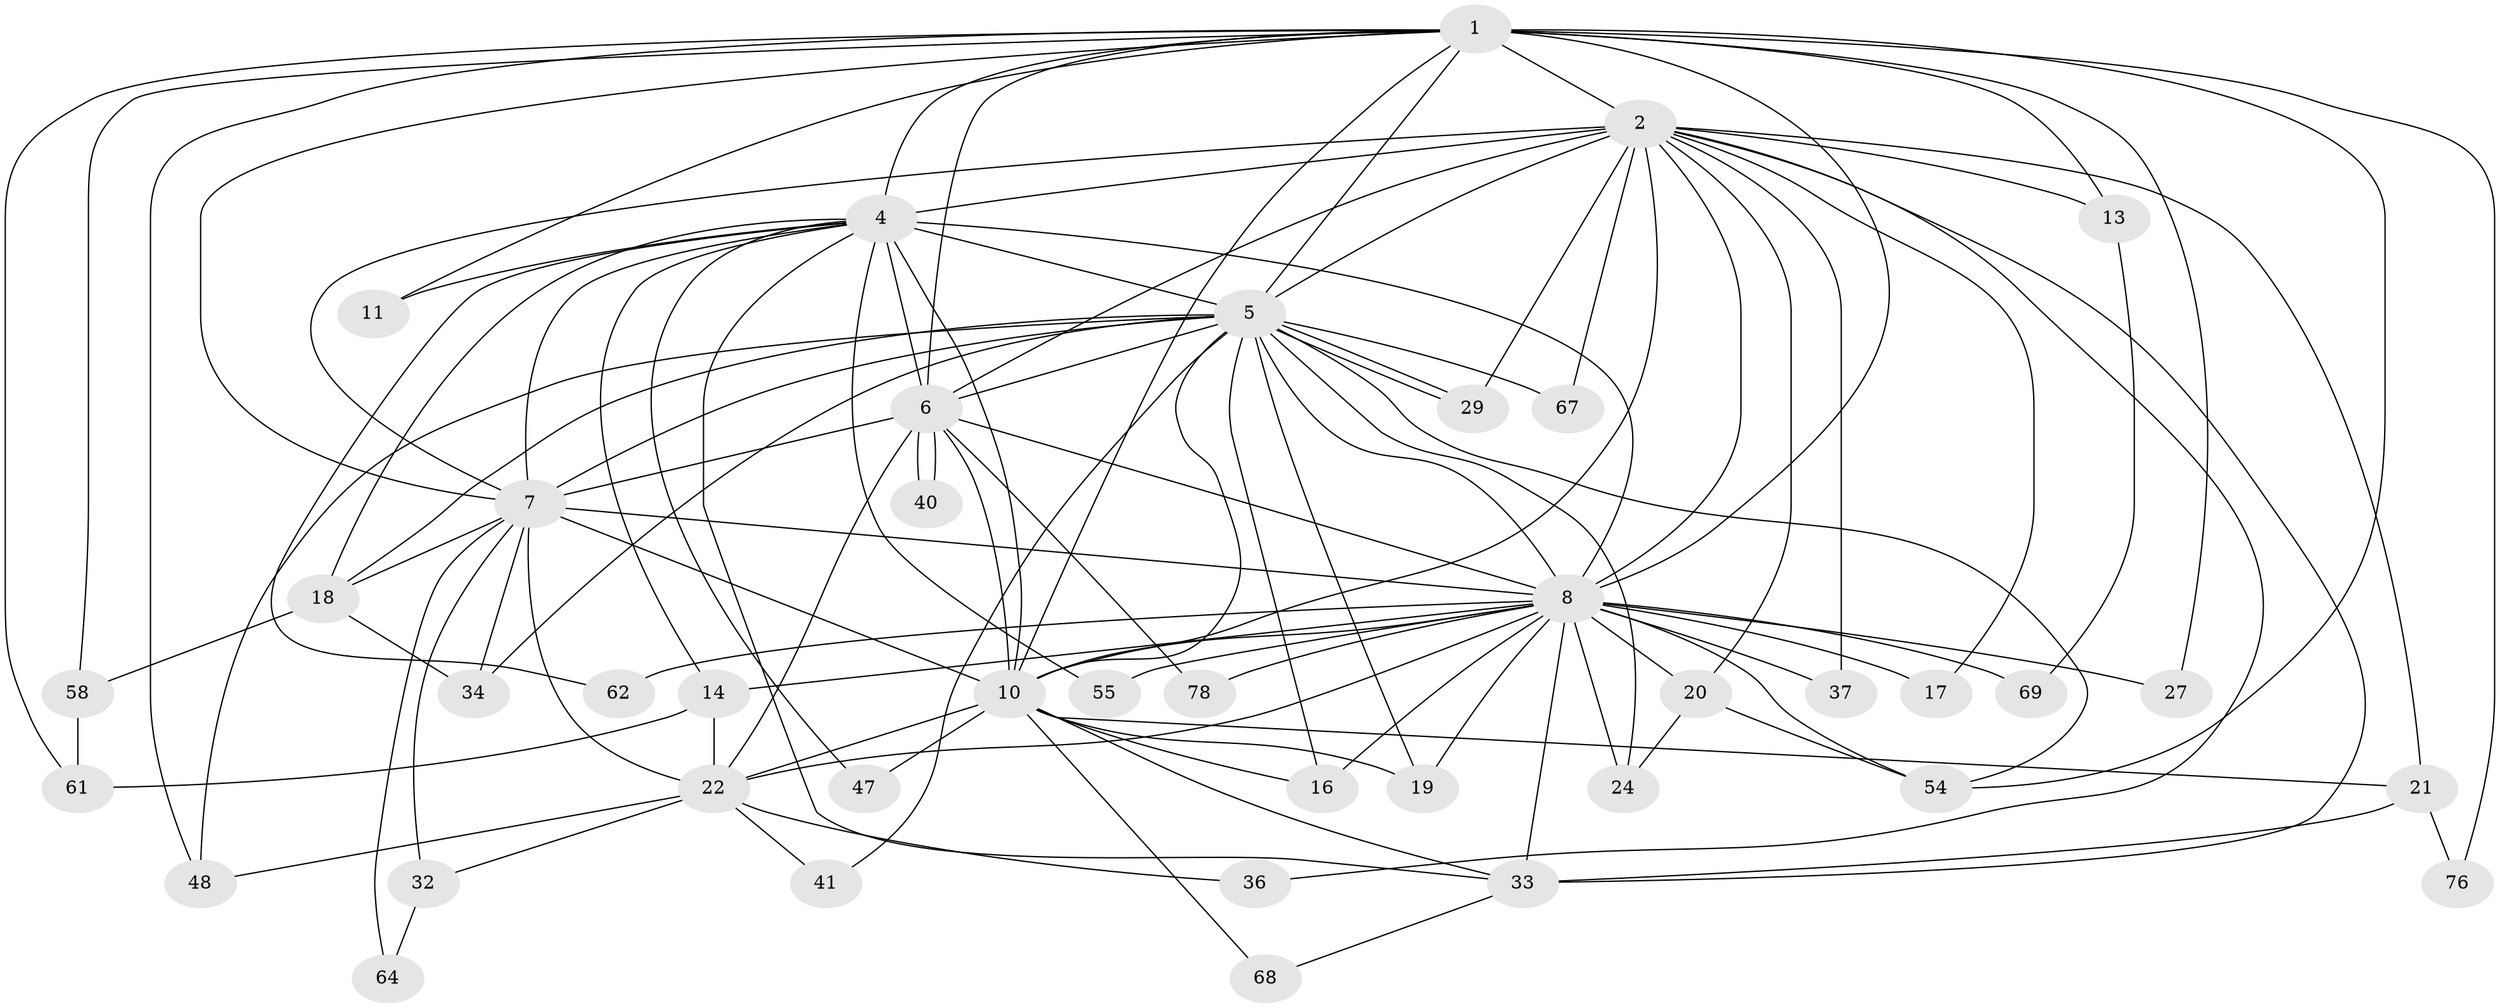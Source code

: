 // original degree distribution, {18: 0.03614457831325301, 12: 0.012048192771084338, 20: 0.012048192771084338, 16: 0.024096385542168676, 14: 0.012048192771084338, 23: 0.012048192771084338, 22: 0.012048192771084338, 2: 0.4939759036144578, 3: 0.20481927710843373, 4: 0.08433734939759036, 5: 0.07228915662650602, 8: 0.012048192771084338, 6: 0.012048192771084338}
// Generated by graph-tools (version 1.1) at 2025/14/03/09/25 04:14:02]
// undirected, 41 vertices, 110 edges
graph export_dot {
graph [start="1"]
  node [color=gray90,style=filled];
  1;
  2 [super="+15+3"];
  4 [super="+12+39"];
  5 [super="+28+42"];
  6;
  7;
  8 [super="+70+9+77+79+49+60+31+23+25+52"];
  10 [super="+65"];
  11;
  13;
  14 [super="+46"];
  16;
  17;
  18 [super="+66"];
  19;
  20;
  21 [super="+63"];
  22 [super="+26"];
  24;
  27;
  29 [super="+44"];
  32;
  33 [super="+45+43"];
  34 [super="+51"];
  36;
  37 [super="+59"];
  40;
  41;
  47;
  48 [super="+53"];
  54 [super="+57"];
  55;
  58 [super="+80"];
  61;
  62;
  64;
  67;
  68;
  69;
  76;
  78;
  1 -- 2 [weight=2];
  1 -- 4;
  1 -- 5;
  1 -- 6;
  1 -- 7;
  1 -- 8 [weight=3];
  1 -- 10;
  1 -- 11;
  1 -- 13;
  1 -- 27;
  1 -- 48;
  1 -- 54;
  1 -- 58;
  1 -- 61;
  1 -- 76;
  2 -- 4 [weight=4];
  2 -- 5 [weight=2];
  2 -- 6 [weight=3];
  2 -- 7 [weight=2];
  2 -- 8 [weight=7];
  2 -- 10 [weight=4];
  2 -- 67;
  2 -- 36;
  2 -- 21;
  2 -- 13 [weight=2];
  2 -- 33;
  2 -- 37;
  2 -- 17;
  2 -- 20;
  2 -- 29;
  4 -- 5 [weight=2];
  4 -- 6;
  4 -- 7;
  4 -- 8 [weight=4];
  4 -- 10;
  4 -- 11;
  4 -- 18;
  4 -- 47;
  4 -- 55;
  4 -- 62;
  4 -- 14 [weight=2];
  4 -- 33;
  5 -- 6;
  5 -- 7 [weight=2];
  5 -- 8 [weight=3];
  5 -- 10;
  5 -- 19;
  5 -- 29;
  5 -- 29;
  5 -- 48;
  5 -- 34;
  5 -- 24;
  5 -- 41;
  5 -- 16;
  5 -- 18;
  5 -- 67;
  5 -- 54;
  6 -- 7;
  6 -- 8 [weight=2];
  6 -- 10;
  6 -- 40;
  6 -- 40;
  6 -- 78;
  6 -- 22;
  7 -- 8 [weight=3];
  7 -- 10;
  7 -- 18;
  7 -- 22;
  7 -- 32;
  7 -- 64;
  7 -- 34;
  8 -- 10 [weight=2];
  8 -- 14 [weight=2];
  8 -- 16;
  8 -- 17;
  8 -- 62;
  8 -- 19;
  8 -- 69;
  8 -- 78;
  8 -- 20;
  8 -- 22 [weight=2];
  8 -- 24;
  8 -- 27;
  8 -- 33 [weight=2];
  8 -- 37 [weight=2];
  8 -- 55;
  8 -- 54;
  10 -- 16;
  10 -- 19;
  10 -- 21;
  10 -- 47;
  10 -- 68;
  10 -- 33;
  10 -- 22;
  13 -- 69;
  14 -- 61;
  14 -- 22;
  18 -- 34;
  18 -- 58;
  20 -- 24;
  20 -- 54;
  21 -- 33 [weight=2];
  21 -- 76;
  22 -- 41;
  22 -- 32;
  22 -- 48;
  22 -- 36;
  32 -- 64;
  33 -- 68;
  58 -- 61;
}
